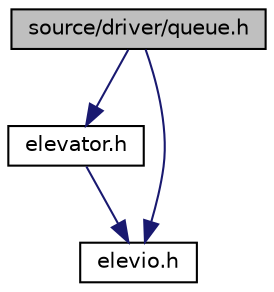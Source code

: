 digraph "source/driver/queue.h"
{
 // LATEX_PDF_SIZE
  edge [fontname="Helvetica",fontsize="10",labelfontname="Helvetica",labelfontsize="10"];
  node [fontname="Helvetica",fontsize="10",shape=record];
  Node1 [label="source/driver/queue.h",height=0.2,width=0.4,color="black", fillcolor="grey75", style="filled", fontcolor="black",tooltip="Inneholder funksjoner og variabler knyttet til køsystemet og prioriteringer."];
  Node1 -> Node2 [color="midnightblue",fontsize="10",style="solid",fontname="Helvetica"];
  Node2 [label="elevator.h",height=0.2,width=0.4,color="black", fillcolor="white", style="filled",URL="$elevator_8h.html",tooltip="Inneholder funksjoner som er direkte fysisk koblet til heisen."];
  Node2 -> Node3 [color="midnightblue",fontsize="10",style="solid",fontname="Helvetica"];
  Node3 [label="elevio.h",height=0.2,width=0.4,color="black", fillcolor="white", style="filled",URL="$elevio_8h.html",tooltip="Utlevert kode, funksjoner som innhenter og sender informasjon til fysisk heis."];
  Node1 -> Node3 [color="midnightblue",fontsize="10",style="solid",fontname="Helvetica"];
}

